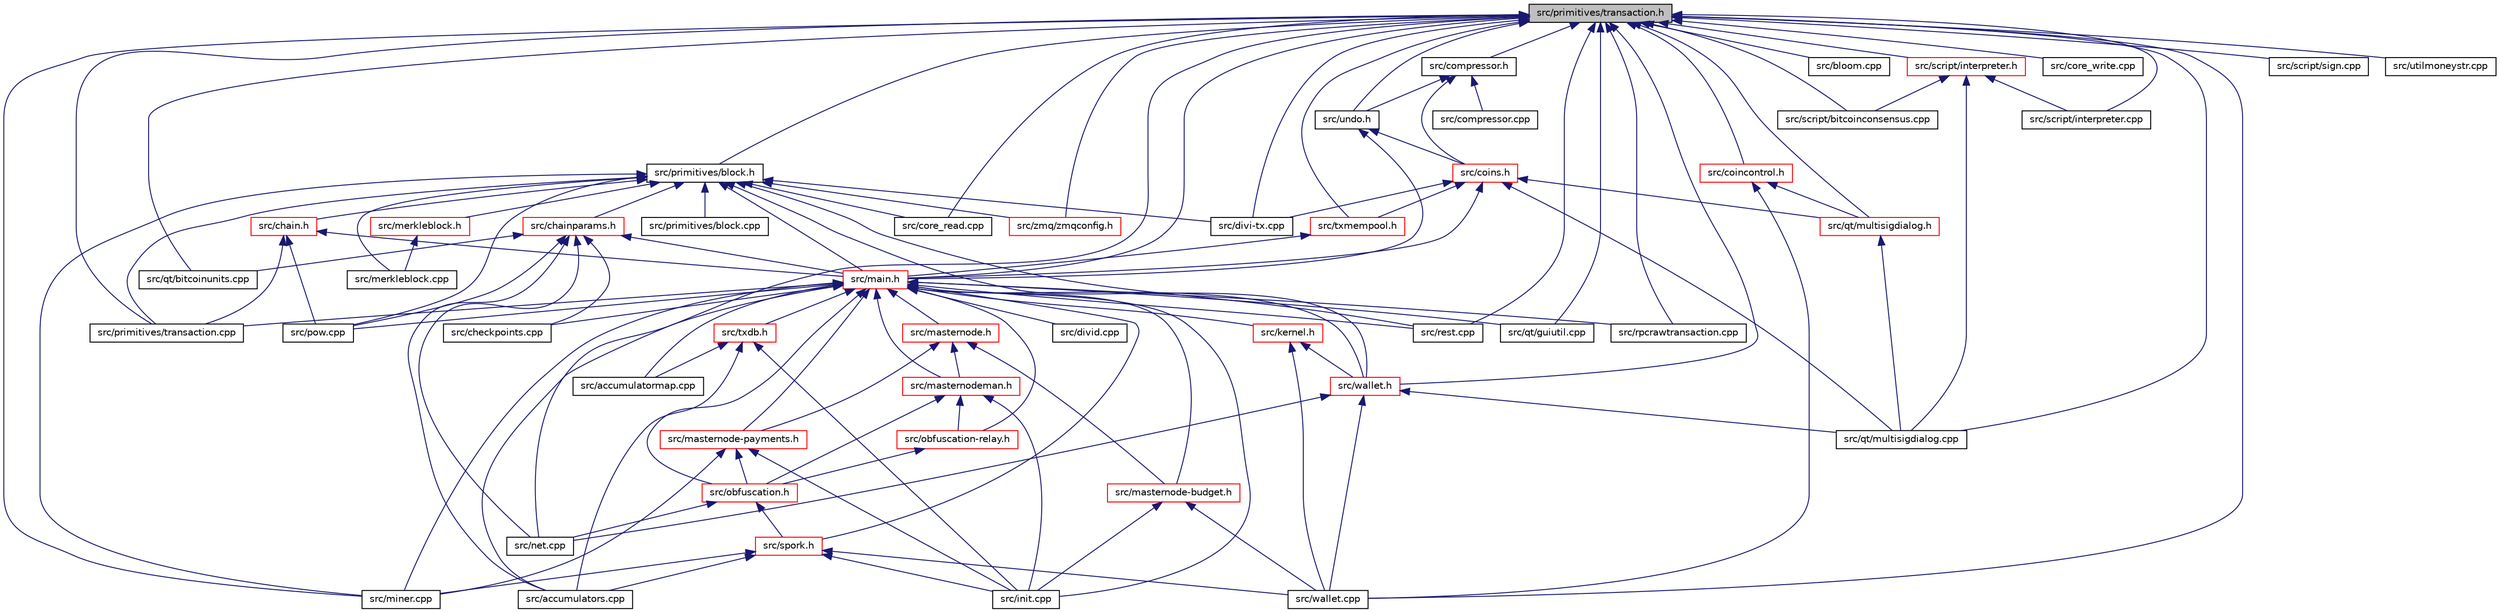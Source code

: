 digraph "src/primitives/transaction.h"
{
  edge [fontname="Helvetica",fontsize="10",labelfontname="Helvetica",labelfontsize="10"];
  node [fontname="Helvetica",fontsize="10",shape=record];
  Node40 [label="src/primitives/transaction.h",height=0.2,width=0.4,color="black", fillcolor="grey75", style="filled", fontcolor="black"];
  Node40 -> Node41 [dir="back",color="midnightblue",fontsize="10",style="solid",fontname="Helvetica"];
  Node41 [label="src/primitives/block.h",height=0.2,width=0.4,color="black", fillcolor="white", style="filled",URL="$block_8h.html"];
  Node41 -> Node42 [dir="back",color="midnightblue",fontsize="10",style="solid",fontname="Helvetica"];
  Node42 [label="src/chain.h",height=0.2,width=0.4,color="red", fillcolor="white", style="filled",URL="$chain_8h.html"];
  Node42 -> Node43 [dir="back",color="midnightblue",fontsize="10",style="solid",fontname="Helvetica"];
  Node43 [label="src/main.h",height=0.2,width=0.4,color="red", fillcolor="white", style="filled",URL="$main_8h.html"];
  Node43 -> Node44 [dir="back",color="midnightblue",fontsize="10",style="solid",fontname="Helvetica"];
  Node44 [label="src/accumulatormap.cpp",height=0.2,width=0.4,color="black", fillcolor="white", style="filled",URL="$accumulatormap_8cpp.html"];
  Node43 -> Node45 [dir="back",color="midnightblue",fontsize="10",style="solid",fontname="Helvetica"];
  Node45 [label="src/txdb.h",height=0.2,width=0.4,color="red", fillcolor="white", style="filled",URL="$txdb_8h.html"];
  Node45 -> Node44 [dir="back",color="midnightblue",fontsize="10",style="solid",fontname="Helvetica"];
  Node45 -> Node46 [dir="back",color="midnightblue",fontsize="10",style="solid",fontname="Helvetica"];
  Node46 [label="src/accumulators.cpp",height=0.2,width=0.4,color="black", fillcolor="white", style="filled",URL="$accumulators_8cpp.html"];
  Node45 -> Node47 [dir="back",color="midnightblue",fontsize="10",style="solid",fontname="Helvetica"];
  Node47 [label="src/init.cpp",height=0.2,width=0.4,color="black", fillcolor="white", style="filled",URL="$init_8cpp.html"];
  Node43 -> Node46 [dir="back",color="midnightblue",fontsize="10",style="solid",fontname="Helvetica"];
  Node43 -> Node53 [dir="back",color="midnightblue",fontsize="10",style="solid",fontname="Helvetica"];
  Node53 [label="src/spork.h",height=0.2,width=0.4,color="red", fillcolor="white", style="filled",URL="$spork_8h.html"];
  Node53 -> Node46 [dir="back",color="midnightblue",fontsize="10",style="solid",fontname="Helvetica"];
  Node53 -> Node47 [dir="back",color="midnightblue",fontsize="10",style="solid",fontname="Helvetica"];
  Node53 -> Node103 [dir="back",color="midnightblue",fontsize="10",style="solid",fontname="Helvetica"];
  Node103 [label="src/miner.cpp",height=0.2,width=0.4,color="black", fillcolor="white", style="filled",URL="$miner_8cpp.html"];
  Node53 -> Node99 [dir="back",color="midnightblue",fontsize="10",style="solid",fontname="Helvetica"];
  Node99 [label="src/wallet.cpp",height=0.2,width=0.4,color="black", fillcolor="white", style="filled",URL="$wallet_8cpp.html"];
  Node43 -> Node106 [dir="back",color="midnightblue",fontsize="10",style="solid",fontname="Helvetica"];
  Node106 [label="src/obfuscation.h",height=0.2,width=0.4,color="red", fillcolor="white", style="filled",URL="$obfuscation_8h.html"];
  Node106 -> Node53 [dir="back",color="midnightblue",fontsize="10",style="solid",fontname="Helvetica"];
  Node106 -> Node114 [dir="back",color="midnightblue",fontsize="10",style="solid",fontname="Helvetica"];
  Node114 [label="src/net.cpp",height=0.2,width=0.4,color="black", fillcolor="white", style="filled",URL="$net_8cpp.html"];
  Node43 -> Node115 [dir="back",color="midnightblue",fontsize="10",style="solid",fontname="Helvetica"];
  Node115 [label="src/masternode-payments.h",height=0.2,width=0.4,color="red", fillcolor="white", style="filled",URL="$masternode-payments_8h.html"];
  Node115 -> Node106 [dir="back",color="midnightblue",fontsize="10",style="solid",fontname="Helvetica"];
  Node115 -> Node47 [dir="back",color="midnightblue",fontsize="10",style="solid",fontname="Helvetica"];
  Node115 -> Node103 [dir="back",color="midnightblue",fontsize="10",style="solid",fontname="Helvetica"];
  Node43 -> Node116 [dir="back",color="midnightblue",fontsize="10",style="solid",fontname="Helvetica"];
  Node116 [label="src/masternode.h",height=0.2,width=0.4,color="red", fillcolor="white", style="filled",URL="$masternode_8h.html"];
  Node116 -> Node115 [dir="back",color="midnightblue",fontsize="10",style="solid",fontname="Helvetica"];
  Node116 -> Node117 [dir="back",color="midnightblue",fontsize="10",style="solid",fontname="Helvetica"];
  Node117 [label="src/masternodeman.h",height=0.2,width=0.4,color="red", fillcolor="white", style="filled",URL="$masternodeman_8h.html"];
  Node117 -> Node106 [dir="back",color="midnightblue",fontsize="10",style="solid",fontname="Helvetica"];
  Node117 -> Node108 [dir="back",color="midnightblue",fontsize="10",style="solid",fontname="Helvetica"];
  Node108 [label="src/obfuscation-relay.h",height=0.2,width=0.4,color="red", fillcolor="white", style="filled",URL="$obfuscation-relay_8h.html"];
  Node108 -> Node106 [dir="back",color="midnightblue",fontsize="10",style="solid",fontname="Helvetica"];
  Node117 -> Node47 [dir="back",color="midnightblue",fontsize="10",style="solid",fontname="Helvetica"];
  Node116 -> Node119 [dir="back",color="midnightblue",fontsize="10",style="solid",fontname="Helvetica"];
  Node119 [label="src/masternode-budget.h",height=0.2,width=0.4,color="red", fillcolor="white", style="filled",URL="$masternode-budget_8h.html"];
  Node119 -> Node47 [dir="back",color="midnightblue",fontsize="10",style="solid",fontname="Helvetica"];
  Node119 -> Node99 [dir="back",color="midnightblue",fontsize="10",style="solid",fontname="Helvetica"];
  Node43 -> Node117 [dir="back",color="midnightblue",fontsize="10",style="solid",fontname="Helvetica"];
  Node43 -> Node124 [dir="back",color="midnightblue",fontsize="10",style="solid",fontname="Helvetica"];
  Node124 [label="src/kernel.h",height=0.2,width=0.4,color="red", fillcolor="white", style="filled",URL="$kernel_8h.html"];
  Node124 -> Node125 [dir="back",color="midnightblue",fontsize="10",style="solid",fontname="Helvetica"];
  Node125 [label="src/wallet.h",height=0.2,width=0.4,color="red", fillcolor="white", style="filled",URL="$wallet_8h.html"];
  Node125 -> Node114 [dir="back",color="midnightblue",fontsize="10",style="solid",fontname="Helvetica"];
  Node125 -> Node68 [dir="back",color="midnightblue",fontsize="10",style="solid",fontname="Helvetica"];
  Node68 [label="src/qt/multisigdialog.cpp",height=0.2,width=0.4,color="black", fillcolor="white", style="filled",URL="$multisigdialog_8cpp.html"];
  Node125 -> Node99 [dir="back",color="midnightblue",fontsize="10",style="solid",fontname="Helvetica"];
  Node124 -> Node99 [dir="back",color="midnightblue",fontsize="10",style="solid",fontname="Helvetica"];
  Node43 -> Node125 [dir="back",color="midnightblue",fontsize="10",style="solid",fontname="Helvetica"];
  Node43 -> Node108 [dir="back",color="midnightblue",fontsize="10",style="solid",fontname="Helvetica"];
  Node43 -> Node129 [dir="back",color="midnightblue",fontsize="10",style="solid",fontname="Helvetica"];
  Node129 [label="src/checkpoints.cpp",height=0.2,width=0.4,color="black", fillcolor="white", style="filled",URL="$checkpoints_8cpp.html"];
  Node43 -> Node130 [dir="back",color="midnightblue",fontsize="10",style="solid",fontname="Helvetica"];
  Node130 [label="src/divid.cpp",height=0.2,width=0.4,color="black", fillcolor="white", style="filled",URL="$divid_8cpp.html"];
  Node43 -> Node47 [dir="back",color="midnightblue",fontsize="10",style="solid",fontname="Helvetica"];
  Node43 -> Node119 [dir="back",color="midnightblue",fontsize="10",style="solid",fontname="Helvetica"];
  Node43 -> Node103 [dir="back",color="midnightblue",fontsize="10",style="solid",fontname="Helvetica"];
  Node43 -> Node131 [dir="back",color="midnightblue",fontsize="10",style="solid",fontname="Helvetica"];
  Node131 [label="src/pow.cpp",height=0.2,width=0.4,color="black", fillcolor="white", style="filled",URL="$pow_8cpp.html"];
  Node43 -> Node132 [dir="back",color="midnightblue",fontsize="10",style="solid",fontname="Helvetica"];
  Node132 [label="src/primitives/transaction.cpp",height=0.2,width=0.4,color="black", fillcolor="white", style="filled",URL="$transaction_8cpp.html"];
  Node43 -> Node70 [dir="back",color="midnightblue",fontsize="10",style="solid",fontname="Helvetica"];
  Node70 [label="src/qt/guiutil.cpp",height=0.2,width=0.4,color="black", fillcolor="white", style="filled",URL="$guiutil_8cpp.html"];
  Node43 -> Node138 [dir="back",color="midnightblue",fontsize="10",style="solid",fontname="Helvetica"];
  Node138 [label="src/rest.cpp",height=0.2,width=0.4,color="black", fillcolor="white", style="filled",URL="$rest_8cpp.html"];
  Node43 -> Node142 [dir="back",color="midnightblue",fontsize="10",style="solid",fontname="Helvetica"];
  Node142 [label="src/rpcrawtransaction.cpp",height=0.2,width=0.4,color="black", fillcolor="white", style="filled",URL="$rpcrawtransaction_8cpp.html"];
  Node42 -> Node131 [dir="back",color="midnightblue",fontsize="10",style="solid",fontname="Helvetica"];
  Node42 -> Node132 [dir="back",color="midnightblue",fontsize="10",style="solid",fontname="Helvetica"];
  Node41 -> Node148 [dir="back",color="midnightblue",fontsize="10",style="solid",fontname="Helvetica"];
  Node148 [label="src/chainparams.h",height=0.2,width=0.4,color="red", fillcolor="white", style="filled",URL="$chainparams_8h.html"];
  Node148 -> Node43 [dir="back",color="midnightblue",fontsize="10",style="solid",fontname="Helvetica"];
  Node148 -> Node46 [dir="back",color="midnightblue",fontsize="10",style="solid",fontname="Helvetica"];
  Node148 -> Node129 [dir="back",color="midnightblue",fontsize="10",style="solid",fontname="Helvetica"];
  Node148 -> Node114 [dir="back",color="midnightblue",fontsize="10",style="solid",fontname="Helvetica"];
  Node148 -> Node131 [dir="back",color="midnightblue",fontsize="10",style="solid",fontname="Helvetica"];
  Node148 -> Node162 [dir="back",color="midnightblue",fontsize="10",style="solid",fontname="Helvetica"];
  Node162 [label="src/qt/bitcoinunits.cpp",height=0.2,width=0.4,color="black", fillcolor="white", style="filled",URL="$bitcoinunits_8cpp.html"];
  Node41 -> Node43 [dir="back",color="midnightblue",fontsize="10",style="solid",fontname="Helvetica"];
  Node41 -> Node125 [dir="back",color="midnightblue",fontsize="10",style="solid",fontname="Helvetica"];
  Node41 -> Node163 [dir="back",color="midnightblue",fontsize="10",style="solid",fontname="Helvetica"];
  Node163 [label="src/core_read.cpp",height=0.2,width=0.4,color="black", fillcolor="white", style="filled",URL="$core__read_8cpp.html"];
  Node41 -> Node153 [dir="back",color="midnightblue",fontsize="10",style="solid",fontname="Helvetica"];
  Node153 [label="src/divi-tx.cpp",height=0.2,width=0.4,color="black", fillcolor="white", style="filled",URL="$divi-tx_8cpp.html"];
  Node41 -> Node164 [dir="back",color="midnightblue",fontsize="10",style="solid",fontname="Helvetica"];
  Node164 [label="src/merkleblock.h",height=0.2,width=0.4,color="red", fillcolor="white", style="filled",URL="$merkleblock_8h.html"];
  Node164 -> Node165 [dir="back",color="midnightblue",fontsize="10",style="solid",fontname="Helvetica"];
  Node165 [label="src/merkleblock.cpp",height=0.2,width=0.4,color="black", fillcolor="white", style="filled",URL="$merkleblock_8cpp.html"];
  Node41 -> Node165 [dir="back",color="midnightblue",fontsize="10",style="solid",fontname="Helvetica"];
  Node41 -> Node103 [dir="back",color="midnightblue",fontsize="10",style="solid",fontname="Helvetica"];
  Node41 -> Node131 [dir="back",color="midnightblue",fontsize="10",style="solid",fontname="Helvetica"];
  Node41 -> Node166 [dir="back",color="midnightblue",fontsize="10",style="solid",fontname="Helvetica"];
  Node166 [label="src/primitives/block.cpp",height=0.2,width=0.4,color="black", fillcolor="white", style="filled",URL="$block_8cpp.html"];
  Node41 -> Node132 [dir="back",color="midnightblue",fontsize="10",style="solid",fontname="Helvetica"];
  Node41 -> Node138 [dir="back",color="midnightblue",fontsize="10",style="solid",fontname="Helvetica"];
  Node41 -> Node167 [dir="back",color="midnightblue",fontsize="10",style="solid",fontname="Helvetica"];
  Node167 [label="src/zmq/zmqconfig.h",height=0.2,width=0.4,color="red", fillcolor="white", style="filled",URL="$zmqconfig_8h.html"];
  Node40 -> Node171 [dir="back",color="midnightblue",fontsize="10",style="solid",fontname="Helvetica"];
  Node171 [label="src/compressor.h",height=0.2,width=0.4,color="black", fillcolor="white", style="filled",URL="$compressor_8h.html"];
  Node171 -> Node172 [dir="back",color="midnightblue",fontsize="10",style="solid",fontname="Helvetica"];
  Node172 [label="src/coins.h",height=0.2,width=0.4,color="red", fillcolor="white", style="filled",URL="$coins_8h.html"];
  Node172 -> Node43 [dir="back",color="midnightblue",fontsize="10",style="solid",fontname="Helvetica"];
  Node172 -> Node173 [dir="back",color="midnightblue",fontsize="10",style="solid",fontname="Helvetica"];
  Node173 [label="src/txmempool.h",height=0.2,width=0.4,color="red", fillcolor="white", style="filled",URL="$txmempool_8h.html"];
  Node173 -> Node43 [dir="back",color="midnightblue",fontsize="10",style="solid",fontname="Helvetica"];
  Node172 -> Node153 [dir="back",color="midnightblue",fontsize="10",style="solid",fontname="Helvetica"];
  Node172 -> Node67 [dir="back",color="midnightblue",fontsize="10",style="solid",fontname="Helvetica"];
  Node67 [label="src/qt/multisigdialog.h",height=0.2,width=0.4,color="red", fillcolor="white", style="filled",URL="$multisigdialog_8h.html"];
  Node67 -> Node68 [dir="back",color="midnightblue",fontsize="10",style="solid",fontname="Helvetica"];
  Node172 -> Node68 [dir="back",color="midnightblue",fontsize="10",style="solid",fontname="Helvetica"];
  Node171 -> Node175 [dir="back",color="midnightblue",fontsize="10",style="solid",fontname="Helvetica"];
  Node175 [label="src/undo.h",height=0.2,width=0.4,color="black", fillcolor="white", style="filled",URL="$undo_8h.html"];
  Node175 -> Node172 [dir="back",color="midnightblue",fontsize="10",style="solid",fontname="Helvetica"];
  Node175 -> Node43 [dir="back",color="midnightblue",fontsize="10",style="solid",fontname="Helvetica"];
  Node171 -> Node176 [dir="back",color="midnightblue",fontsize="10",style="solid",fontname="Helvetica"];
  Node176 [label="src/compressor.cpp",height=0.2,width=0.4,color="black", fillcolor="white", style="filled",URL="$compressor_8cpp.html"];
  Node40 -> Node175 [dir="back",color="midnightblue",fontsize="10",style="solid",fontname="Helvetica"];
  Node40 -> Node43 [dir="back",color="midnightblue",fontsize="10",style="solid",fontname="Helvetica"];
  Node40 -> Node173 [dir="back",color="midnightblue",fontsize="10",style="solid",fontname="Helvetica"];
  Node40 -> Node125 [dir="back",color="midnightblue",fontsize="10",style="solid",fontname="Helvetica"];
  Node40 -> Node177 [dir="back",color="midnightblue",fontsize="10",style="solid",fontname="Helvetica"];
  Node177 [label="src/bloom.cpp",height=0.2,width=0.4,color="black", fillcolor="white", style="filled",URL="$bloom_8cpp.html"];
  Node40 -> Node178 [dir="back",color="midnightblue",fontsize="10",style="solid",fontname="Helvetica"];
  Node178 [label="src/coincontrol.h",height=0.2,width=0.4,color="red", fillcolor="white", style="filled",URL="$coincontrol_8h.html"];
  Node178 -> Node67 [dir="back",color="midnightblue",fontsize="10",style="solid",fontname="Helvetica"];
  Node178 -> Node99 [dir="back",color="midnightblue",fontsize="10",style="solid",fontname="Helvetica"];
  Node40 -> Node163 [dir="back",color="midnightblue",fontsize="10",style="solid",fontname="Helvetica"];
  Node40 -> Node152 [dir="back",color="midnightblue",fontsize="10",style="solid",fontname="Helvetica"];
  Node152 [label="src/core_write.cpp",height=0.2,width=0.4,color="black", fillcolor="white", style="filled",URL="$core__write_8cpp.html"];
  Node40 -> Node153 [dir="back",color="midnightblue",fontsize="10",style="solid",fontname="Helvetica"];
  Node40 -> Node179 [dir="back",color="midnightblue",fontsize="10",style="solid",fontname="Helvetica"];
  Node179 [label="src/script/interpreter.h",height=0.2,width=0.4,color="red", fillcolor="white", style="filled",URL="$interpreter_8h.html"];
  Node179 -> Node68 [dir="back",color="midnightblue",fontsize="10",style="solid",fontname="Helvetica"];
  Node179 -> Node190 [dir="back",color="midnightblue",fontsize="10",style="solid",fontname="Helvetica"];
  Node190 [label="src/script/bitcoinconsensus.cpp",height=0.2,width=0.4,color="black", fillcolor="white", style="filled",URL="$bitcoinconsensus_8cpp.html"];
  Node179 -> Node191 [dir="back",color="midnightblue",fontsize="10",style="solid",fontname="Helvetica"];
  Node191 [label="src/script/interpreter.cpp",height=0.2,width=0.4,color="black", fillcolor="white", style="filled",URL="$interpreter_8cpp.html"];
  Node40 -> Node103 [dir="back",color="midnightblue",fontsize="10",style="solid",fontname="Helvetica"];
  Node40 -> Node114 [dir="back",color="midnightblue",fontsize="10",style="solid",fontname="Helvetica"];
  Node40 -> Node132 [dir="back",color="midnightblue",fontsize="10",style="solid",fontname="Helvetica"];
  Node40 -> Node162 [dir="back",color="midnightblue",fontsize="10",style="solid",fontname="Helvetica"];
  Node40 -> Node67 [dir="back",color="midnightblue",fontsize="10",style="solid",fontname="Helvetica"];
  Node40 -> Node70 [dir="back",color="midnightblue",fontsize="10",style="solid",fontname="Helvetica"];
  Node40 -> Node68 [dir="back",color="midnightblue",fontsize="10",style="solid",fontname="Helvetica"];
  Node40 -> Node138 [dir="back",color="midnightblue",fontsize="10",style="solid",fontname="Helvetica"];
  Node40 -> Node142 [dir="back",color="midnightblue",fontsize="10",style="solid",fontname="Helvetica"];
  Node40 -> Node190 [dir="back",color="midnightblue",fontsize="10",style="solid",fontname="Helvetica"];
  Node40 -> Node191 [dir="back",color="midnightblue",fontsize="10",style="solid",fontname="Helvetica"];
  Node40 -> Node185 [dir="back",color="midnightblue",fontsize="10",style="solid",fontname="Helvetica"];
  Node185 [label="src/script/sign.cpp",height=0.2,width=0.4,color="black", fillcolor="white", style="filled",URL="$sign_8cpp.html"];
  Node40 -> Node192 [dir="back",color="midnightblue",fontsize="10",style="solid",fontname="Helvetica"];
  Node192 [label="src/utilmoneystr.cpp",height=0.2,width=0.4,color="black", fillcolor="white", style="filled",URL="$utilmoneystr_8cpp.html"];
  Node40 -> Node99 [dir="back",color="midnightblue",fontsize="10",style="solid",fontname="Helvetica"];
  Node40 -> Node167 [dir="back",color="midnightblue",fontsize="10",style="solid",fontname="Helvetica"];
}
